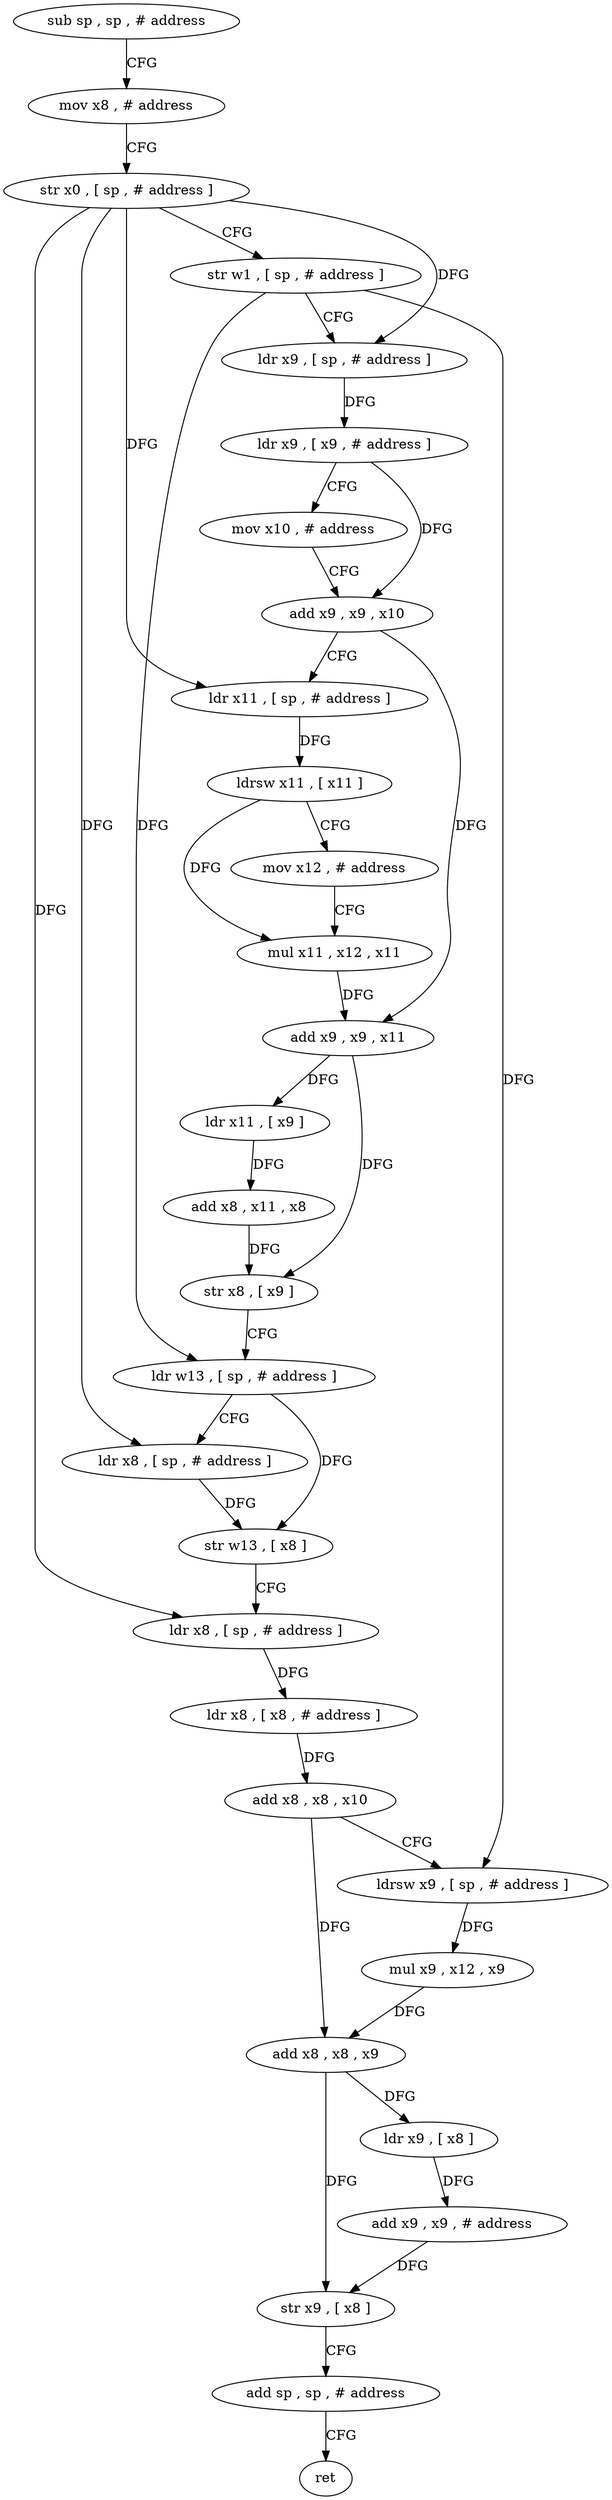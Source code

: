 digraph "func" {
"74568" [label = "sub sp , sp , # address" ]
"74572" [label = "mov x8 , # address" ]
"74576" [label = "str x0 , [ sp , # address ]" ]
"74580" [label = "str w1 , [ sp , # address ]" ]
"74584" [label = "ldr x9 , [ sp , # address ]" ]
"74588" [label = "ldr x9 , [ x9 , # address ]" ]
"74592" [label = "mov x10 , # address" ]
"74596" [label = "add x9 , x9 , x10" ]
"74600" [label = "ldr x11 , [ sp , # address ]" ]
"74604" [label = "ldrsw x11 , [ x11 ]" ]
"74608" [label = "mov x12 , # address" ]
"74612" [label = "mul x11 , x12 , x11" ]
"74616" [label = "add x9 , x9 , x11" ]
"74620" [label = "ldr x11 , [ x9 ]" ]
"74624" [label = "add x8 , x11 , x8" ]
"74628" [label = "str x8 , [ x9 ]" ]
"74632" [label = "ldr w13 , [ sp , # address ]" ]
"74636" [label = "ldr x8 , [ sp , # address ]" ]
"74640" [label = "str w13 , [ x8 ]" ]
"74644" [label = "ldr x8 , [ sp , # address ]" ]
"74648" [label = "ldr x8 , [ x8 , # address ]" ]
"74652" [label = "add x8 , x8 , x10" ]
"74656" [label = "ldrsw x9 , [ sp , # address ]" ]
"74660" [label = "mul x9 , x12 , x9" ]
"74664" [label = "add x8 , x8 , x9" ]
"74668" [label = "ldr x9 , [ x8 ]" ]
"74672" [label = "add x9 , x9 , # address" ]
"74676" [label = "str x9 , [ x8 ]" ]
"74680" [label = "add sp , sp , # address" ]
"74684" [label = "ret" ]
"74568" -> "74572" [ label = "CFG" ]
"74572" -> "74576" [ label = "CFG" ]
"74576" -> "74580" [ label = "CFG" ]
"74576" -> "74584" [ label = "DFG" ]
"74576" -> "74600" [ label = "DFG" ]
"74576" -> "74636" [ label = "DFG" ]
"74576" -> "74644" [ label = "DFG" ]
"74580" -> "74584" [ label = "CFG" ]
"74580" -> "74632" [ label = "DFG" ]
"74580" -> "74656" [ label = "DFG" ]
"74584" -> "74588" [ label = "DFG" ]
"74588" -> "74592" [ label = "CFG" ]
"74588" -> "74596" [ label = "DFG" ]
"74592" -> "74596" [ label = "CFG" ]
"74596" -> "74600" [ label = "CFG" ]
"74596" -> "74616" [ label = "DFG" ]
"74600" -> "74604" [ label = "DFG" ]
"74604" -> "74608" [ label = "CFG" ]
"74604" -> "74612" [ label = "DFG" ]
"74608" -> "74612" [ label = "CFG" ]
"74612" -> "74616" [ label = "DFG" ]
"74616" -> "74620" [ label = "DFG" ]
"74616" -> "74628" [ label = "DFG" ]
"74620" -> "74624" [ label = "DFG" ]
"74624" -> "74628" [ label = "DFG" ]
"74628" -> "74632" [ label = "CFG" ]
"74632" -> "74636" [ label = "CFG" ]
"74632" -> "74640" [ label = "DFG" ]
"74636" -> "74640" [ label = "DFG" ]
"74640" -> "74644" [ label = "CFG" ]
"74644" -> "74648" [ label = "DFG" ]
"74648" -> "74652" [ label = "DFG" ]
"74652" -> "74656" [ label = "CFG" ]
"74652" -> "74664" [ label = "DFG" ]
"74656" -> "74660" [ label = "DFG" ]
"74660" -> "74664" [ label = "DFG" ]
"74664" -> "74668" [ label = "DFG" ]
"74664" -> "74676" [ label = "DFG" ]
"74668" -> "74672" [ label = "DFG" ]
"74672" -> "74676" [ label = "DFG" ]
"74676" -> "74680" [ label = "CFG" ]
"74680" -> "74684" [ label = "CFG" ]
}
